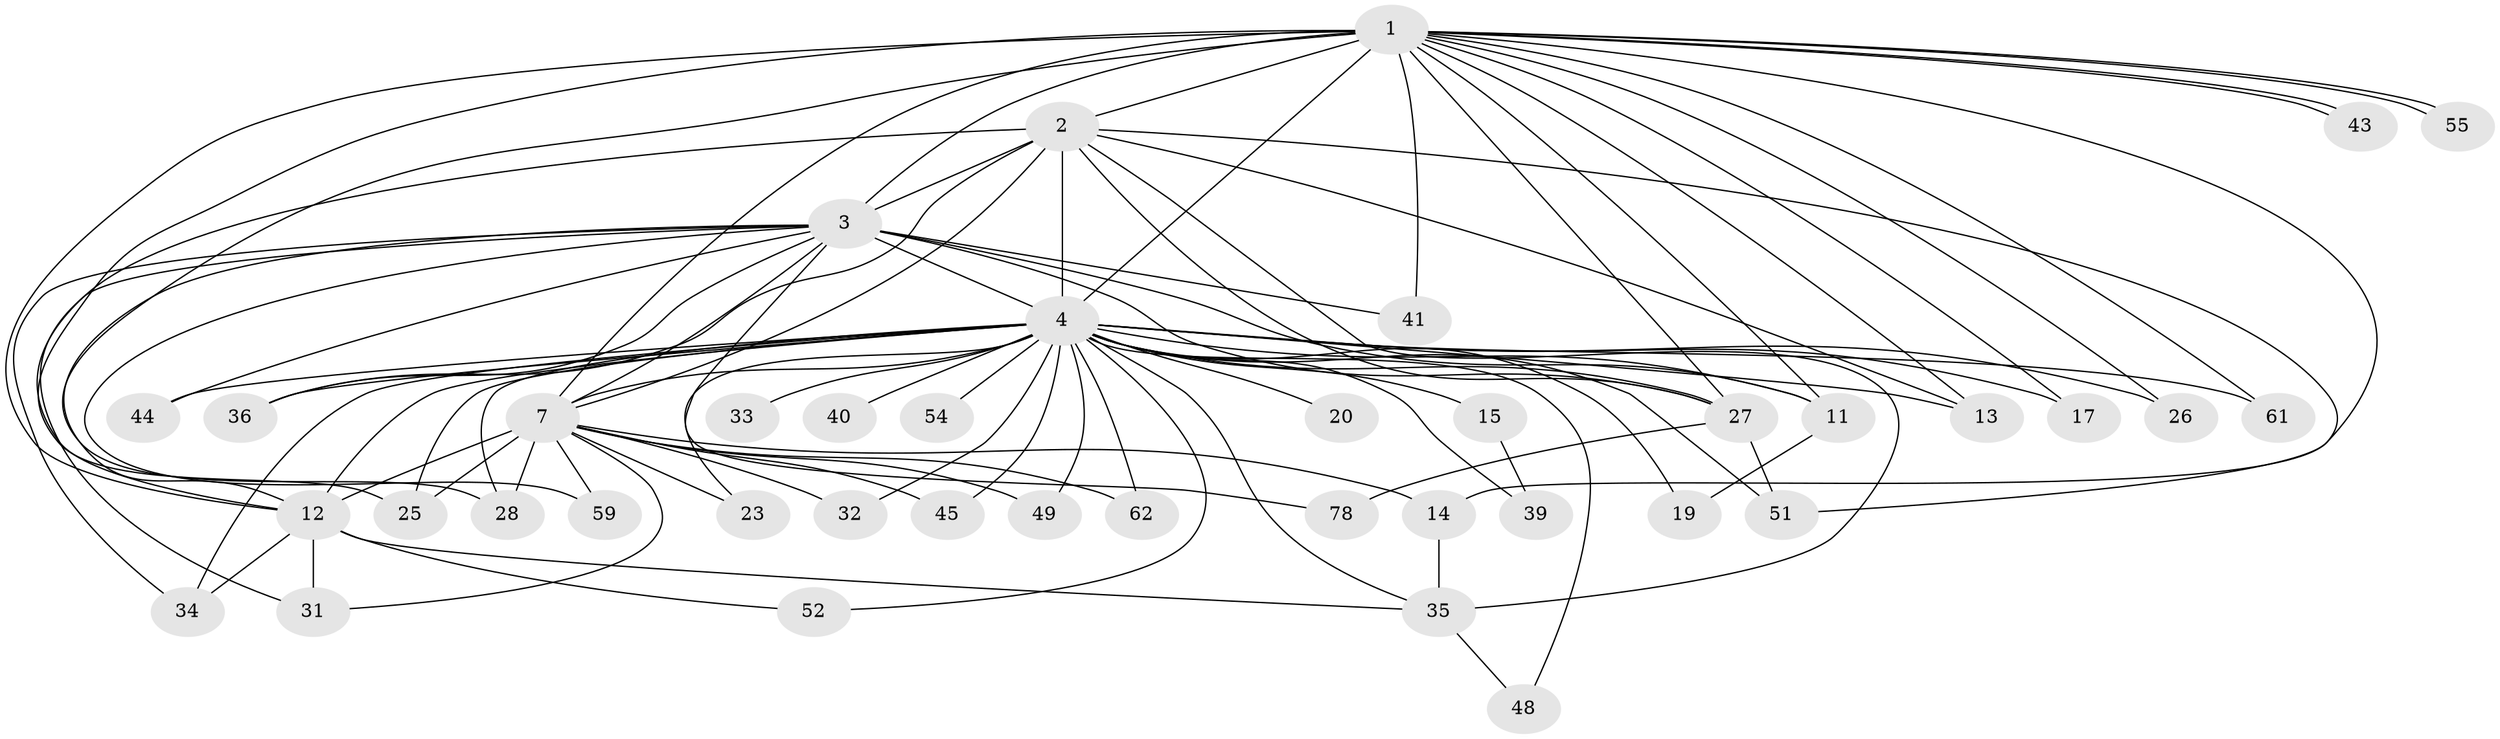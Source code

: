 // original degree distribution, {29: 0.0125, 15: 0.0375, 19: 0.0125, 12: 0.0125, 21: 0.0375, 17: 0.0125, 4: 0.125, 5: 0.0125, 3: 0.2, 2: 0.525, 8: 0.0125}
// Generated by graph-tools (version 1.1) at 2025/14/03/09/25 04:14:00]
// undirected, 40 vertices, 90 edges
graph export_dot {
graph [start="1"]
  node [color=gray90,style=filled];
  1;
  2;
  3;
  4 [super="+5+8"];
  7 [super="+21"];
  11 [super="+22"];
  12 [super="+24+16"];
  13 [super="+53+56"];
  14;
  15;
  17 [super="+79"];
  19;
  20;
  23;
  25;
  26;
  27 [super="+38+47"];
  28 [super="+65"];
  31 [super="+73"];
  32;
  33;
  34 [super="+71"];
  35 [super="+46"];
  36 [super="+70"];
  39;
  40;
  41;
  43;
  44;
  45;
  48;
  49;
  51 [super="+66"];
  52;
  54;
  55;
  59;
  61;
  62;
  78;
  1 -- 2;
  1 -- 3;
  1 -- 4 [weight=8];
  1 -- 7 [weight=2];
  1 -- 13 [weight=2];
  1 -- 14;
  1 -- 17 [weight=2];
  1 -- 25;
  1 -- 26;
  1 -- 27;
  1 -- 41;
  1 -- 43;
  1 -- 43;
  1 -- 55;
  1 -- 55;
  1 -- 61;
  1 -- 28;
  1 -- 12;
  1 -- 11;
  2 -- 3;
  2 -- 4 [weight=6];
  2 -- 7;
  2 -- 12;
  2 -- 35;
  2 -- 36;
  2 -- 51;
  2 -- 27;
  2 -- 13;
  3 -- 4 [weight=6];
  3 -- 7;
  3 -- 11;
  3 -- 34;
  3 -- 41;
  3 -- 44;
  3 -- 59;
  3 -- 78;
  3 -- 36;
  3 -- 31;
  3 -- 12;
  3 -- 27;
  4 -- 7 [weight=6];
  4 -- 39;
  4 -- 54 [weight=2];
  4 -- 11;
  4 -- 12 [weight=4];
  4 -- 13 [weight=2];
  4 -- 15 [weight=2];
  4 -- 19;
  4 -- 26;
  4 -- 27 [weight=2];
  4 -- 32;
  4 -- 34 [weight=2];
  4 -- 35;
  4 -- 36;
  4 -- 44;
  4 -- 49;
  4 -- 51 [weight=2];
  4 -- 62;
  4 -- 17;
  4 -- 20;
  4 -- 23;
  4 -- 25;
  4 -- 28;
  4 -- 33 [weight=2];
  4 -- 40 [weight=2];
  4 -- 45;
  4 -- 48;
  4 -- 52;
  4 -- 61;
  7 -- 12 [weight=2];
  7 -- 14;
  7 -- 23;
  7 -- 25;
  7 -- 28;
  7 -- 32;
  7 -- 45;
  7 -- 49;
  7 -- 59;
  7 -- 62;
  7 -- 31;
  11 -- 19;
  12 -- 35;
  12 -- 52;
  12 -- 34;
  12 -- 31;
  14 -- 35;
  15 -- 39;
  27 -- 51;
  27 -- 78;
  35 -- 48;
}
